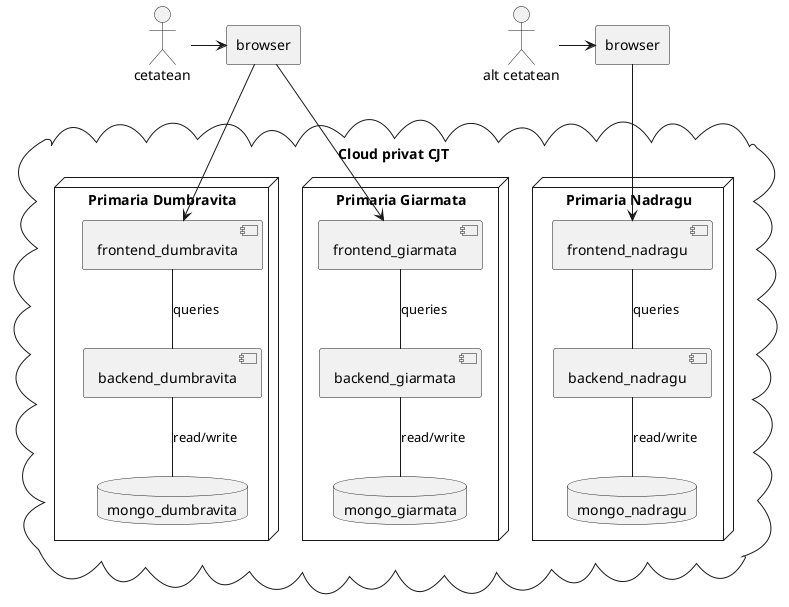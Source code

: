 @startuml

actor cetatean
agent browser

cetatean -> browser

actor cet2 as "alt cetatean"

agent bro2 as "browser"

cet2 -> bro2

cloud "Cloud privat CJT" {

    node "Primaria Dumbravita" {
         component "backend_dumbravita"
         component "frontend_dumbravita"
         database "mongo_dumbravita"

         frontend_dumbravita -- backend_dumbravita : queries
         backend_dumbravita -- mongo_dumbravita : read/write
    }

    node "Primaria Giarmata" {
         component "backend_giarmata"
         component "frontend_giarmata"
         database "mongo_giarmata"

         frontend_giarmata -- backend_giarmata : queries
         backend_giarmata -- mongo_giarmata : read/write
    }

    node "Primaria Nadragu" {
         component "backend_nadragu"
         component "frontend_nadragu"
         database "mongo_nadragu"

         frontend_nadragu -- backend_nadragu : queries
         backend_nadragu -- mongo_nadragu : read/write
    }
}

browser -do-> frontend_dumbravita
browser -do-> frontend_giarmata

bro2 -do-> frontend_nadragu


@enduml

